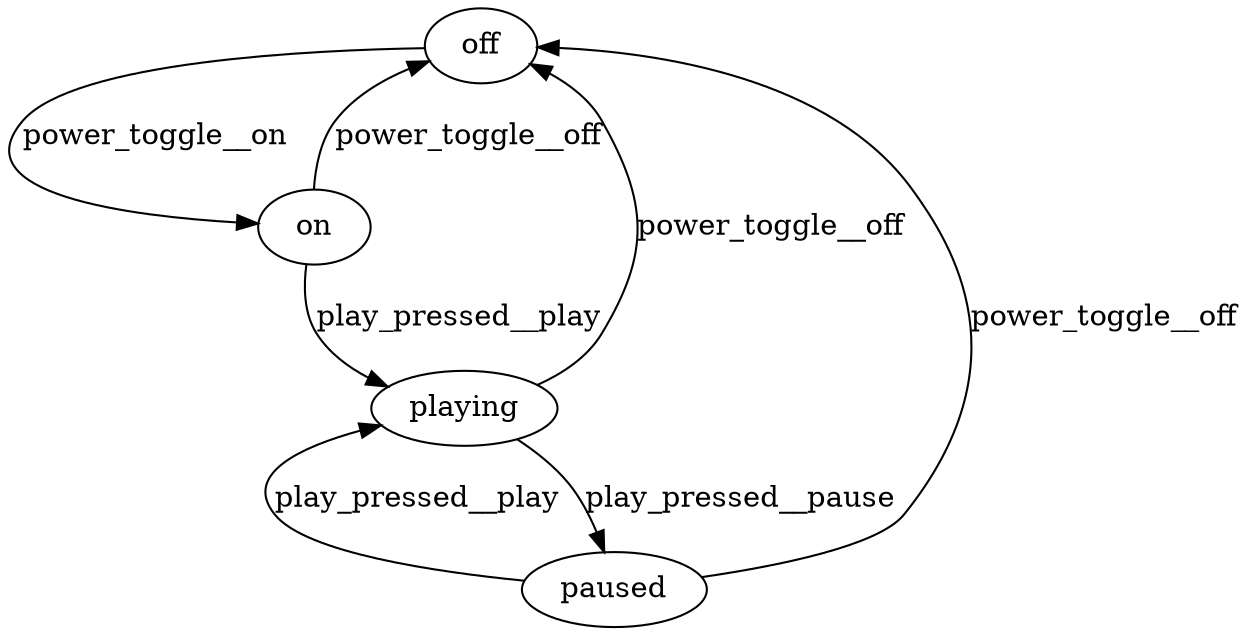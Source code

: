 digraph  {
	off;
	on;
	paused;
	playing;

	node [shape = circle];

	off -> on  [label="power_toggle__on"];
	on -> off  [label="power_toggle__off"];
	on -> playing  [label="play_pressed__play"];
	playing -> off  [label="power_toggle__off"];
	playing -> paused  [label="play_pressed__pause"];
	paused -> off  [label="power_toggle__off"];
	paused -> playing  [label="play_pressed__play"];
}

